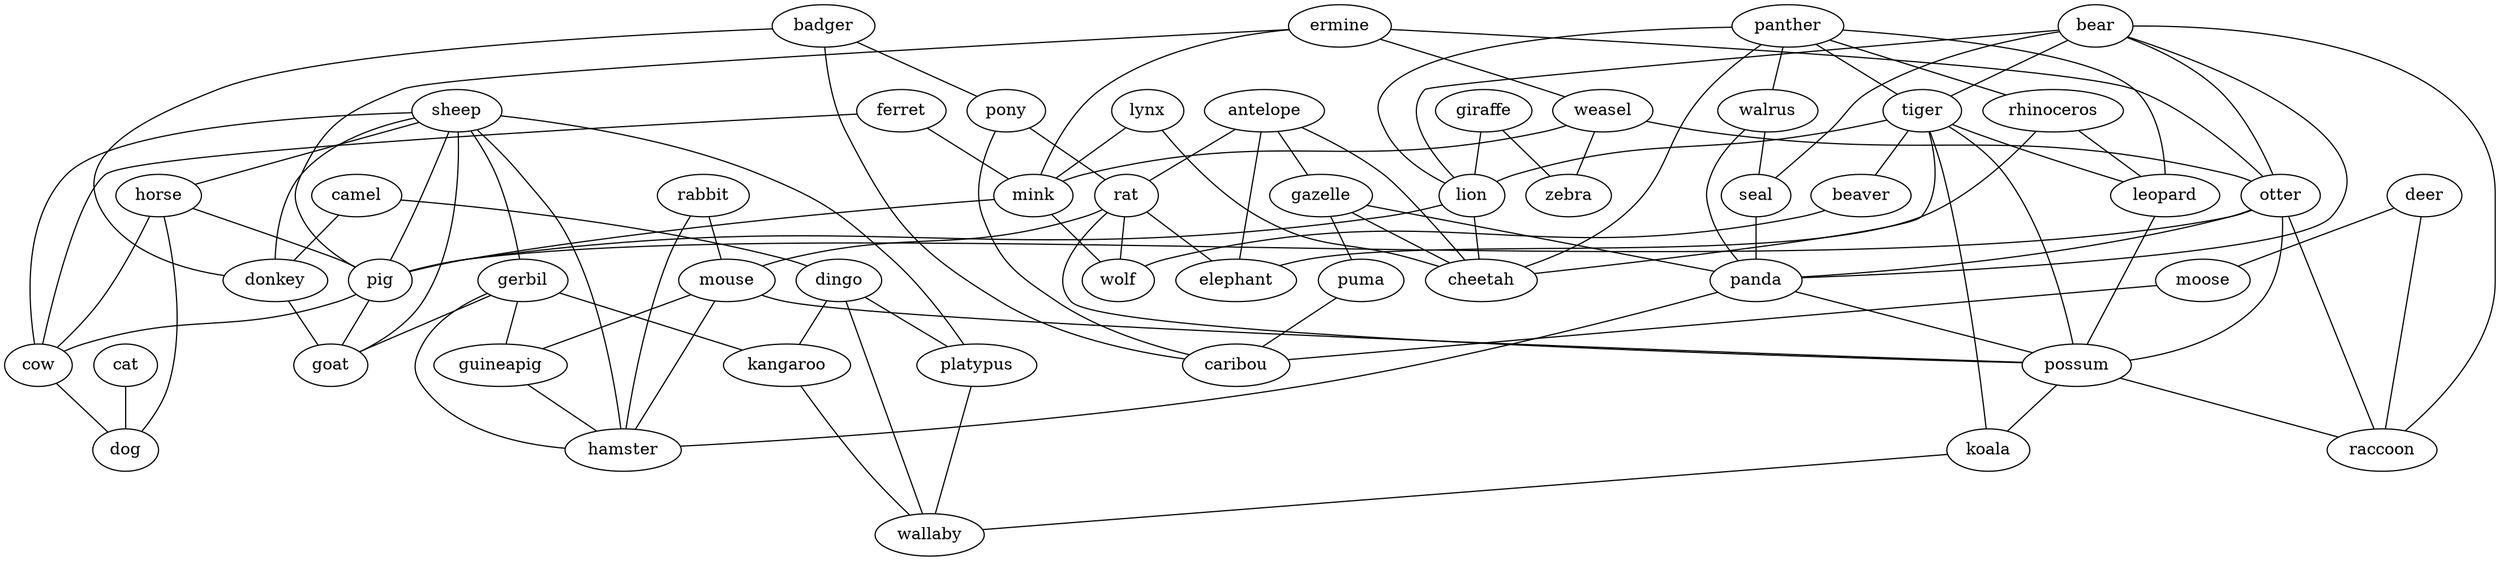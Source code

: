 strict graph G {
antelope;
gazelle;
ermine;
weasel;
badger;
sheep;
horse;
gerbil;
panther;
camel;
bear;
tiger;
ferret;
giraffe;
rabbit;
otter;
dingo;
lion;
cat;
lynx;
walrus;
donkey;
mink;
pony;
deer;
pig;
rat;
zebra;
seal;
beaver;
mouse;
panda;
puma;
rhinoceros;
guineapig;
elephant;
cheetah;
goat;
moose;
kangaroo;
leopard;
possum;
koala;
cow;
platypus;
dog;
wolf;
hamster;
raccoon;
wallaby;
caribou;
antelope -- cheetah  [weight=1];
antelope -- rat  [weight=1];
antelope -- gazelle  [weight=1];
antelope -- elephant  [weight=1];
gazelle -- puma  [weight=1];
gazelle -- cheetah  [weight=1];
gazelle -- panda  [weight=1];
ermine -- mink  [weight=1];
ermine -- pig  [weight=1];
ermine -- weasel  [weight=1];
ermine -- otter  [weight=1];
weasel -- mink  [weight=1];
weasel -- zebra  [weight=1];
weasel -- otter  [weight=1];
badger -- pony  [weight=1];
badger -- donkey  [weight=1];
badger -- caribou  [weight=1];
sheep -- horse  [weight=1];
sheep -- gerbil  [weight=1];
sheep -- cow  [weight=1];
sheep -- platypus  [weight=1];
sheep -- pig  [weight=1];
sheep -- hamster  [weight=1];
sheep -- goat  [weight=1];
sheep -- donkey  [weight=1];
horse -- cow  [weight=1];
horse -- dog  [weight=1];
horse -- pig  [weight=1];
gerbil -- kangaroo  [weight=1];
gerbil -- guineapig  [weight=1];
gerbil -- goat  [weight=1];
gerbil -- hamster  [weight=1];
panther -- tiger  [weight=1];
panther -- leopard  [weight=1];
panther -- rhinoceros  [weight=1];
panther -- lion  [weight=1];
panther -- cheetah  [weight=1];
panther -- walrus  [weight=1];
camel -- donkey  [weight=1];
camel -- dingo  [weight=1];
bear -- tiger  [weight=1];
bear -- lion  [weight=1];
bear -- seal  [weight=1];
bear -- raccoon  [weight=1];
bear -- panda  [weight=1];
bear -- otter  [weight=1];
tiger -- koala  [weight=1];
tiger -- leopard  [weight=1];
tiger -- possum  [weight=1];
tiger -- lion  [weight=1];
tiger -- beaver  [weight=1];
tiger -- cheetah  [weight=1];
ferret -- mink  [weight=1];
ferret -- cow  [weight=1];
giraffe -- lion  [weight=1];
giraffe -- zebra  [weight=1];
rabbit -- mouse  [weight=1];
rabbit -- hamster  [weight=1];
otter -- pig  [weight=1];
otter -- possum  [weight=1];
otter -- raccoon  [weight=1];
otter -- panda  [weight=1];
dingo -- kangaroo  [weight=1];
dingo -- platypus  [weight=1];
dingo -- wallaby  [weight=1];
lion -- pig  [weight=1];
lion -- cheetah  [weight=1];
cat -- dog  [weight=1];
lynx -- cheetah  [weight=1];
lynx -- mink  [weight=1];
walrus -- panda  [weight=1];
walrus -- seal  [weight=1];
donkey -- goat  [weight=1];
mink -- pig  [weight=1];
mink -- wolf  [weight=1];
pony -- rat  [weight=1];
pony -- caribou  [weight=1];
deer -- raccoon  [weight=1];
deer -- moose  [weight=1];
pig -- cow  [weight=1];
pig -- goat  [weight=1];
rat -- possum  [weight=1];
rat -- wolf  [weight=1];
rat -- elephant  [weight=1];
rat -- mouse  [weight=1];
seal -- panda  [weight=1];
beaver -- wolf  [weight=1];
mouse -- possum  [weight=1];
mouse -- guineapig  [weight=1];
mouse -- hamster  [weight=1];
panda -- possum  [weight=1];
panda -- hamster  [weight=1];
puma -- caribou  [weight=1];
rhinoceros -- elephant  [weight=1];
rhinoceros -- leopard  [weight=1];
guineapig -- hamster  [weight=1];
moose -- caribou  [weight=1];
kangaroo -- wallaby  [weight=1];
leopard -- possum  [weight=1];
possum -- koala  [weight=1];
possum -- raccoon  [weight=1];
koala -- wallaby  [weight=1];
cow -- dog  [weight=1];
platypus -- wallaby  [weight=1];
}
